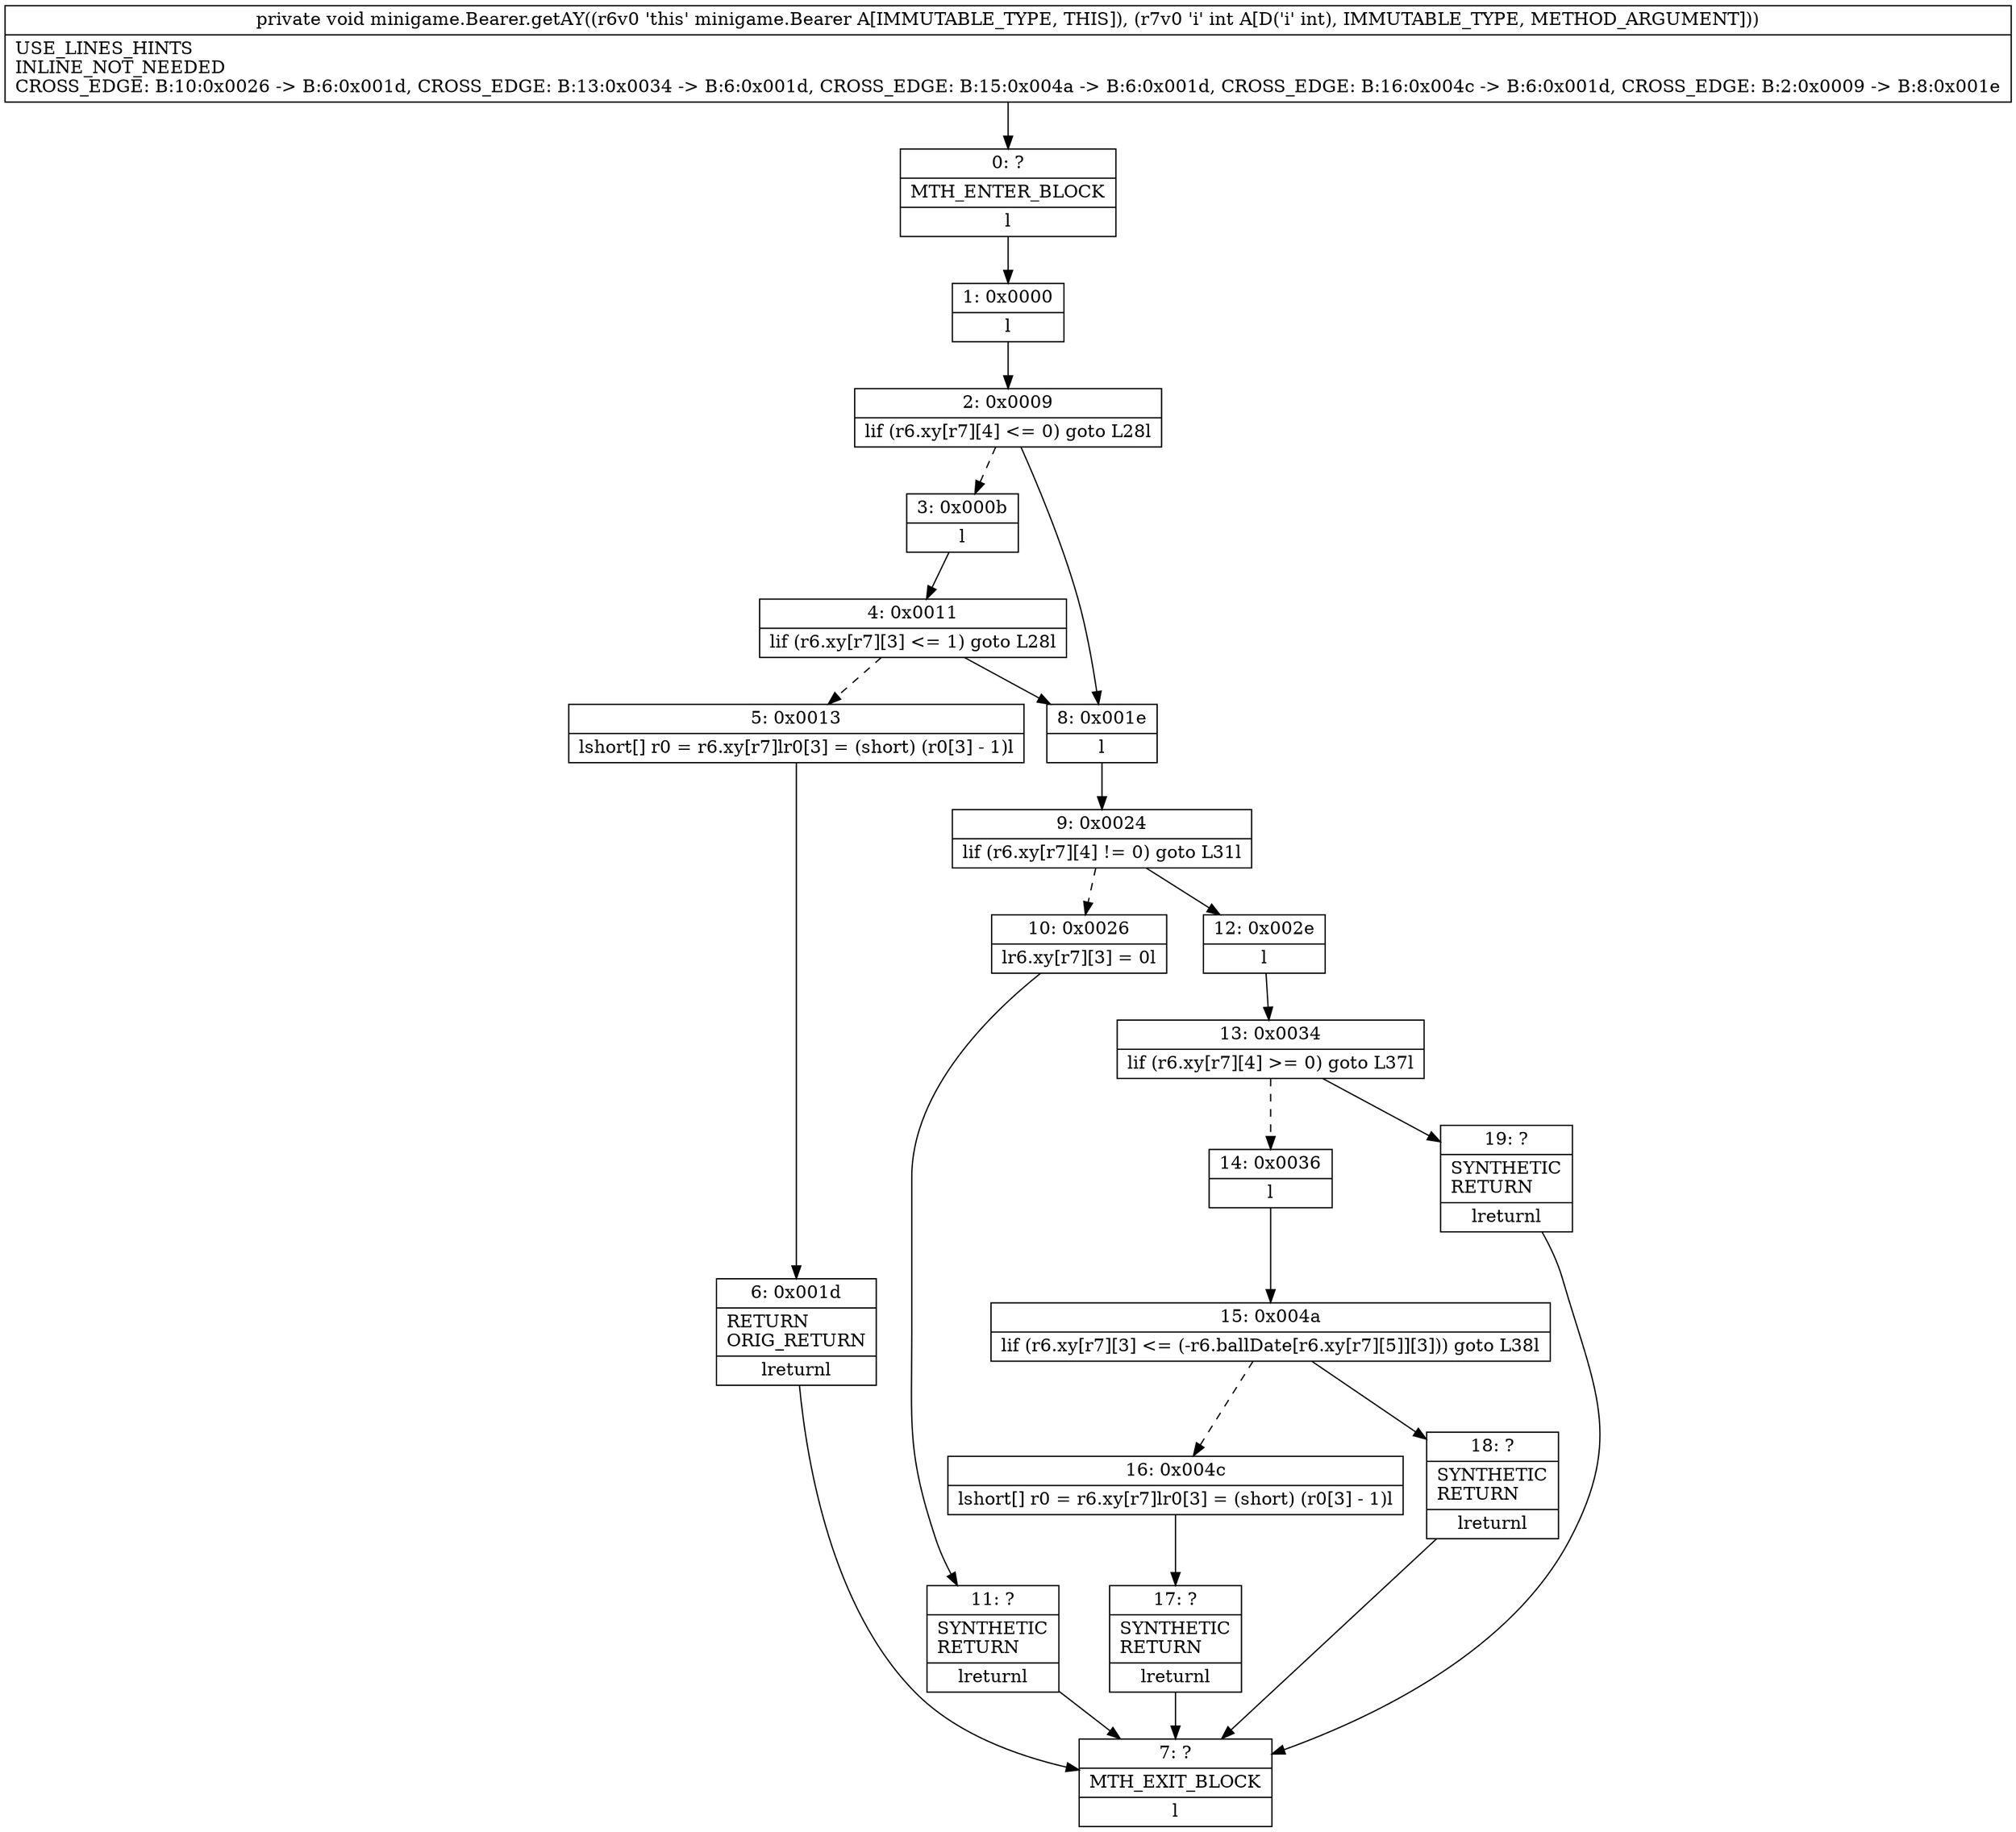 digraph "CFG forminigame.Bearer.getAY(I)V" {
Node_0 [shape=record,label="{0\:\ ?|MTH_ENTER_BLOCK\l|l}"];
Node_1 [shape=record,label="{1\:\ 0x0000|l}"];
Node_2 [shape=record,label="{2\:\ 0x0009|lif (r6.xy[r7][4] \<= 0) goto L28l}"];
Node_3 [shape=record,label="{3\:\ 0x000b|l}"];
Node_4 [shape=record,label="{4\:\ 0x0011|lif (r6.xy[r7][3] \<= 1) goto L28l}"];
Node_5 [shape=record,label="{5\:\ 0x0013|lshort[] r0 = r6.xy[r7]lr0[3] = (short) (r0[3] \- 1)l}"];
Node_6 [shape=record,label="{6\:\ 0x001d|RETURN\lORIG_RETURN\l|lreturnl}"];
Node_7 [shape=record,label="{7\:\ ?|MTH_EXIT_BLOCK\l|l}"];
Node_8 [shape=record,label="{8\:\ 0x001e|l}"];
Node_9 [shape=record,label="{9\:\ 0x0024|lif (r6.xy[r7][4] != 0) goto L31l}"];
Node_10 [shape=record,label="{10\:\ 0x0026|lr6.xy[r7][3] = 0l}"];
Node_11 [shape=record,label="{11\:\ ?|SYNTHETIC\lRETURN\l|lreturnl}"];
Node_12 [shape=record,label="{12\:\ 0x002e|l}"];
Node_13 [shape=record,label="{13\:\ 0x0034|lif (r6.xy[r7][4] \>= 0) goto L37l}"];
Node_14 [shape=record,label="{14\:\ 0x0036|l}"];
Node_15 [shape=record,label="{15\:\ 0x004a|lif (r6.xy[r7][3] \<= (\-r6.ballDate[r6.xy[r7][5]][3])) goto L38l}"];
Node_16 [shape=record,label="{16\:\ 0x004c|lshort[] r0 = r6.xy[r7]lr0[3] = (short) (r0[3] \- 1)l}"];
Node_17 [shape=record,label="{17\:\ ?|SYNTHETIC\lRETURN\l|lreturnl}"];
Node_18 [shape=record,label="{18\:\ ?|SYNTHETIC\lRETURN\l|lreturnl}"];
Node_19 [shape=record,label="{19\:\ ?|SYNTHETIC\lRETURN\l|lreturnl}"];
MethodNode[shape=record,label="{private void minigame.Bearer.getAY((r6v0 'this' minigame.Bearer A[IMMUTABLE_TYPE, THIS]), (r7v0 'i' int A[D('i' int), IMMUTABLE_TYPE, METHOD_ARGUMENT]))  | USE_LINES_HINTS\lINLINE_NOT_NEEDED\lCROSS_EDGE: B:10:0x0026 \-\> B:6:0x001d, CROSS_EDGE: B:13:0x0034 \-\> B:6:0x001d, CROSS_EDGE: B:15:0x004a \-\> B:6:0x001d, CROSS_EDGE: B:16:0x004c \-\> B:6:0x001d, CROSS_EDGE: B:2:0x0009 \-\> B:8:0x001e\l}"];
MethodNode -> Node_0;
Node_0 -> Node_1;
Node_1 -> Node_2;
Node_2 -> Node_3[style=dashed];
Node_2 -> Node_8;
Node_3 -> Node_4;
Node_4 -> Node_5[style=dashed];
Node_4 -> Node_8;
Node_5 -> Node_6;
Node_6 -> Node_7;
Node_8 -> Node_9;
Node_9 -> Node_10[style=dashed];
Node_9 -> Node_12;
Node_10 -> Node_11;
Node_11 -> Node_7;
Node_12 -> Node_13;
Node_13 -> Node_14[style=dashed];
Node_13 -> Node_19;
Node_14 -> Node_15;
Node_15 -> Node_16[style=dashed];
Node_15 -> Node_18;
Node_16 -> Node_17;
Node_17 -> Node_7;
Node_18 -> Node_7;
Node_19 -> Node_7;
}

